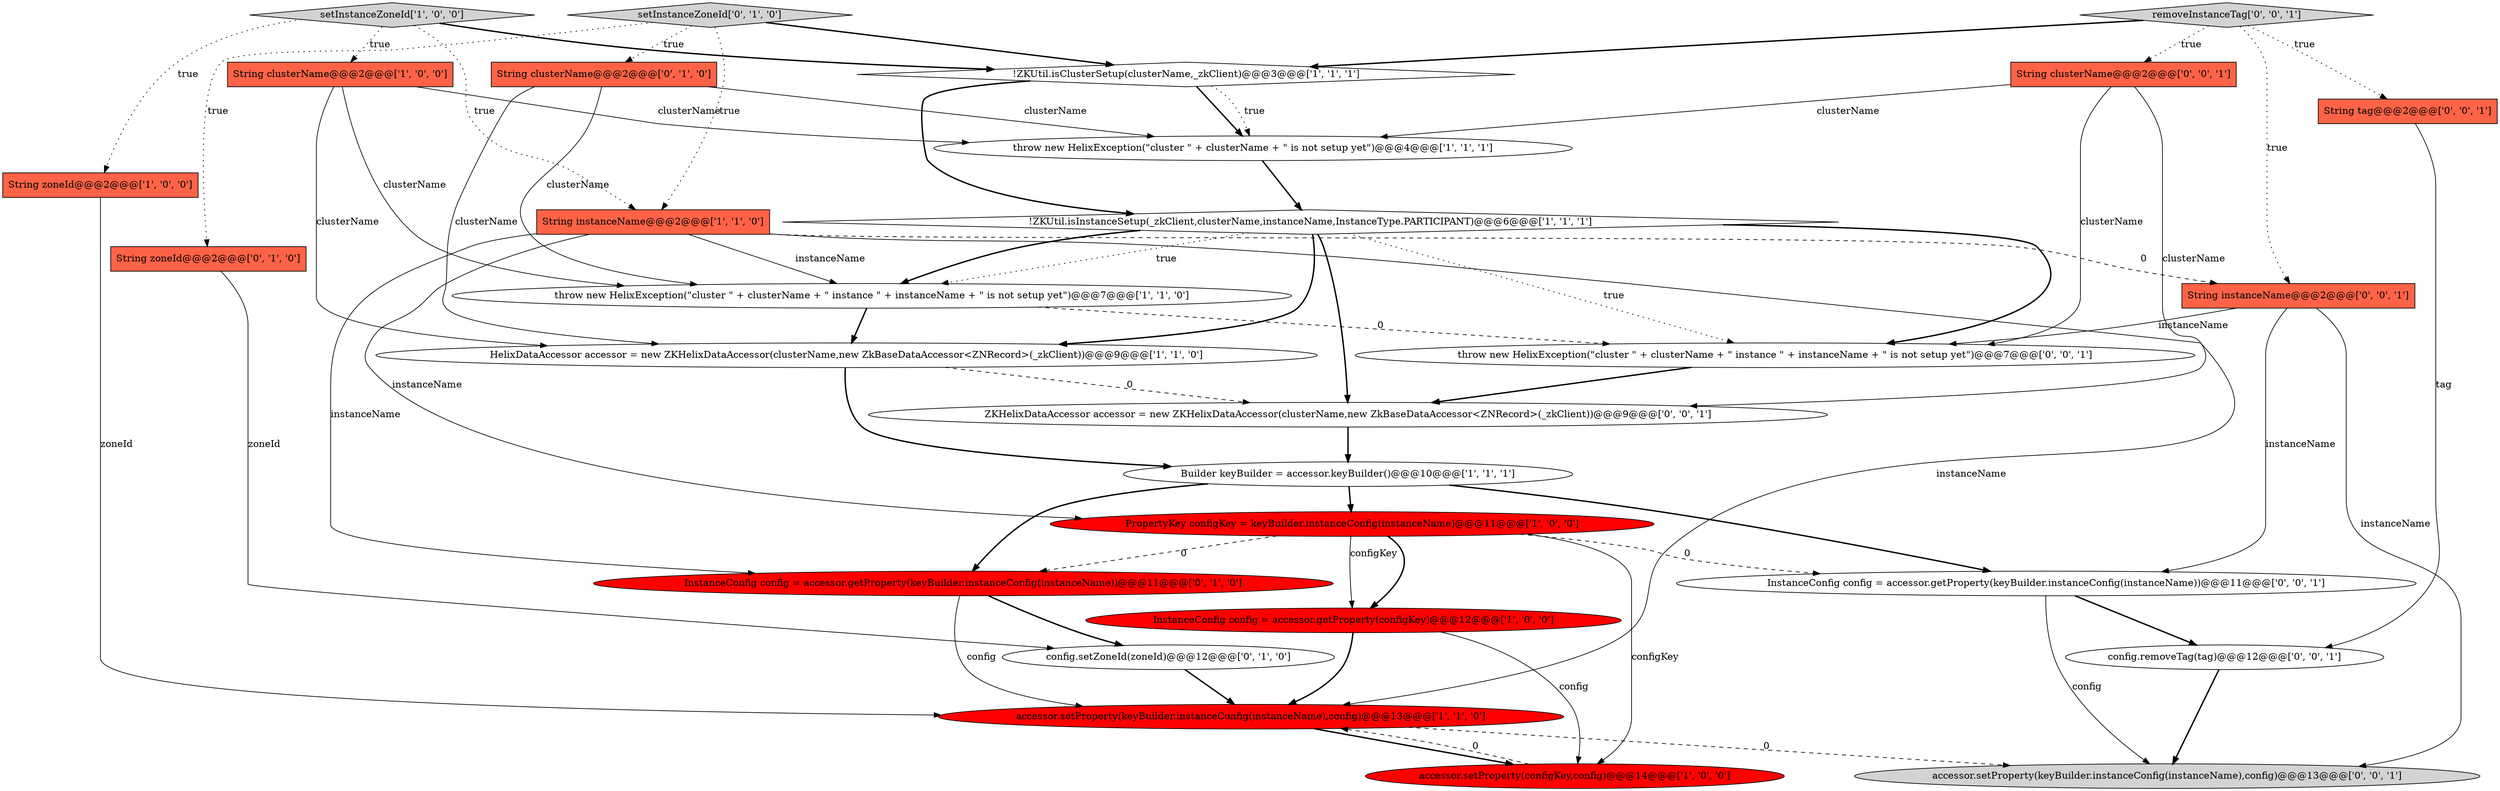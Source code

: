 digraph {
9 [style = filled, label = "!ZKUtil.isInstanceSetup(_zkClient,clusterName,instanceName,InstanceType.PARTICIPANT)@@@6@@@['1', '1', '1']", fillcolor = white, shape = diamond image = "AAA0AAABBB1BBB"];
15 [style = filled, label = "String zoneId@@@2@@@['0', '1', '0']", fillcolor = tomato, shape = box image = "AAA0AAABBB2BBB"];
14 [style = filled, label = "InstanceConfig config = accessor.getProperty(keyBuilder.instanceConfig(instanceName))@@@11@@@['0', '1', '0']", fillcolor = red, shape = ellipse image = "AAA1AAABBB2BBB"];
20 [style = filled, label = "accessor.setProperty(keyBuilder.instanceConfig(instanceName),config)@@@13@@@['0', '0', '1']", fillcolor = lightgray, shape = ellipse image = "AAA0AAABBB3BBB"];
24 [style = filled, label = "InstanceConfig config = accessor.getProperty(keyBuilder.instanceConfig(instanceName))@@@11@@@['0', '0', '1']", fillcolor = white, shape = ellipse image = "AAA0AAABBB3BBB"];
17 [style = filled, label = "String clusterName@@@2@@@['0', '1', '0']", fillcolor = tomato, shape = box image = "AAA0AAABBB2BBB"];
8 [style = filled, label = "Builder keyBuilder = accessor.keyBuilder()@@@10@@@['1', '1', '1']", fillcolor = white, shape = ellipse image = "AAA0AAABBB1BBB"];
25 [style = filled, label = "String instanceName@@@2@@@['0', '0', '1']", fillcolor = tomato, shape = box image = "AAA0AAABBB3BBB"];
5 [style = filled, label = "String clusterName@@@2@@@['1', '0', '0']", fillcolor = tomato, shape = box image = "AAA0AAABBB1BBB"];
19 [style = filled, label = "ZKHelixDataAccessor accessor = new ZKHelixDataAccessor(clusterName,new ZkBaseDataAccessor<ZNRecord>(_zkClient))@@@9@@@['0', '0', '1']", fillcolor = white, shape = ellipse image = "AAA0AAABBB3BBB"];
4 [style = filled, label = "String zoneId@@@2@@@['1', '0', '0']", fillcolor = tomato, shape = box image = "AAA0AAABBB1BBB"];
3 [style = filled, label = "accessor.setProperty(configKey,config)@@@14@@@['1', '0', '0']", fillcolor = red, shape = ellipse image = "AAA1AAABBB1BBB"];
6 [style = filled, label = "HelixDataAccessor accessor = new ZKHelixDataAccessor(clusterName,new ZkBaseDataAccessor<ZNRecord>(_zkClient))@@@9@@@['1', '1', '0']", fillcolor = white, shape = ellipse image = "AAA0AAABBB1BBB"];
2 [style = filled, label = "!ZKUtil.isClusterSetup(clusterName,_zkClient)@@@3@@@['1', '1', '1']", fillcolor = white, shape = diamond image = "AAA0AAABBB1BBB"];
1 [style = filled, label = "throw new HelixException(\"cluster \" + clusterName + \" instance \" + instanceName + \" is not setup yet\")@@@7@@@['1', '1', '0']", fillcolor = white, shape = ellipse image = "AAA0AAABBB1BBB"];
18 [style = filled, label = "config.setZoneId(zoneId)@@@12@@@['0', '1', '0']", fillcolor = white, shape = ellipse image = "AAA0AAABBB2BBB"];
10 [style = filled, label = "String instanceName@@@2@@@['1', '1', '0']", fillcolor = tomato, shape = box image = "AAA0AAABBB1BBB"];
12 [style = filled, label = "setInstanceZoneId['1', '0', '0']", fillcolor = lightgray, shape = diamond image = "AAA0AAABBB1BBB"];
13 [style = filled, label = "throw new HelixException(\"cluster \" + clusterName + \" is not setup yet\")@@@4@@@['1', '1', '1']", fillcolor = white, shape = ellipse image = "AAA0AAABBB1BBB"];
21 [style = filled, label = "String clusterName@@@2@@@['0', '0', '1']", fillcolor = tomato, shape = box image = "AAA0AAABBB3BBB"];
0 [style = filled, label = "InstanceConfig config = accessor.getProperty(configKey)@@@12@@@['1', '0', '0']", fillcolor = red, shape = ellipse image = "AAA1AAABBB1BBB"];
27 [style = filled, label = "throw new HelixException(\"cluster \" + clusterName + \" instance \" + instanceName + \" is not setup yet\")@@@7@@@['0', '0', '1']", fillcolor = white, shape = ellipse image = "AAA0AAABBB3BBB"];
22 [style = filled, label = "String tag@@@2@@@['0', '0', '1']", fillcolor = tomato, shape = box image = "AAA0AAABBB3BBB"];
23 [style = filled, label = "removeInstanceTag['0', '0', '1']", fillcolor = lightgray, shape = diamond image = "AAA0AAABBB3BBB"];
7 [style = filled, label = "PropertyKey configKey = keyBuilder.instanceConfig(instanceName)@@@11@@@['1', '0', '0']", fillcolor = red, shape = ellipse image = "AAA1AAABBB1BBB"];
16 [style = filled, label = "setInstanceZoneId['0', '1', '0']", fillcolor = lightgray, shape = diamond image = "AAA0AAABBB2BBB"];
26 [style = filled, label = "config.removeTag(tag)@@@12@@@['0', '0', '1']", fillcolor = white, shape = ellipse image = "AAA0AAABBB3BBB"];
11 [style = filled, label = "accessor.setProperty(keyBuilder.instanceConfig(instanceName),config)@@@13@@@['1', '1', '0']", fillcolor = red, shape = ellipse image = "AAA1AAABBB1BBB"];
5->1 [style = solid, label="clusterName"];
0->3 [style = solid, label="config"];
24->20 [style = solid, label="config"];
22->26 [style = solid, label="tag"];
11->20 [style = dashed, label="0"];
23->22 [style = dotted, label="true"];
7->14 [style = dashed, label="0"];
1->27 [style = dashed, label="0"];
10->11 [style = solid, label="instanceName"];
16->17 [style = dotted, label="true"];
18->11 [style = bold, label=""];
14->11 [style = solid, label="config"];
25->24 [style = solid, label="instanceName"];
23->21 [style = dotted, label="true"];
8->14 [style = bold, label=""];
0->11 [style = bold, label=""];
26->20 [style = bold, label=""];
7->0 [style = bold, label=""];
2->9 [style = bold, label=""];
10->1 [style = solid, label="instanceName"];
16->2 [style = bold, label=""];
16->10 [style = dotted, label="true"];
19->8 [style = bold, label=""];
8->7 [style = bold, label=""];
9->6 [style = bold, label=""];
10->14 [style = solid, label="instanceName"];
2->13 [style = bold, label=""];
9->27 [style = dotted, label="true"];
9->27 [style = bold, label=""];
25->20 [style = solid, label="instanceName"];
24->26 [style = bold, label=""];
12->2 [style = bold, label=""];
17->1 [style = solid, label="clusterName"];
1->6 [style = bold, label=""];
4->11 [style = solid, label="zoneId"];
12->10 [style = dotted, label="true"];
12->5 [style = dotted, label="true"];
11->3 [style = bold, label=""];
7->24 [style = dashed, label="0"];
25->27 [style = solid, label="instanceName"];
17->13 [style = solid, label="clusterName"];
6->8 [style = bold, label=""];
6->19 [style = dashed, label="0"];
21->13 [style = solid, label="clusterName"];
9->1 [style = dotted, label="true"];
10->7 [style = solid, label="instanceName"];
7->3 [style = solid, label="configKey"];
9->19 [style = bold, label=""];
14->18 [style = bold, label=""];
21->19 [style = solid, label="clusterName"];
12->4 [style = dotted, label="true"];
27->19 [style = bold, label=""];
13->9 [style = bold, label=""];
21->27 [style = solid, label="clusterName"];
7->0 [style = solid, label="configKey"];
23->2 [style = bold, label=""];
3->11 [style = dashed, label="0"];
15->18 [style = solid, label="zoneId"];
9->1 [style = bold, label=""];
23->25 [style = dotted, label="true"];
10->25 [style = dashed, label="0"];
2->13 [style = dotted, label="true"];
5->6 [style = solid, label="clusterName"];
5->13 [style = solid, label="clusterName"];
17->6 [style = solid, label="clusterName"];
16->15 [style = dotted, label="true"];
8->24 [style = bold, label=""];
}
